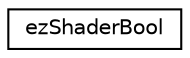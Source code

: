 digraph "Graphical Class Hierarchy"
{
 // LATEX_PDF_SIZE
  edge [fontname="Helvetica",fontsize="10",labelfontname="Helvetica",labelfontsize="10"];
  node [fontname="Helvetica",fontsize="10",shape=record];
  rankdir="LR";
  Node0 [label="ezShaderBool",height=0.2,width=0.4,color="black", fillcolor="white", style="filled",URL="$d4/dbd/classez_shader_bool.htm",tooltip="A wrapper class that converts a bool into the correct data layout for shaders."];
}
